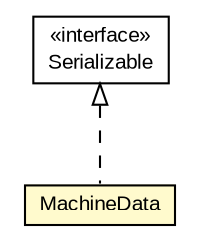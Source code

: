 #!/usr/local/bin/dot
#
# Class diagram 
# Generated by UMLGraph version R5_6-24-gf6e263 (http://www.umlgraph.org/)
#

digraph G {
	edge [fontname="arial",fontsize=10,labelfontname="arial",labelfontsize=10];
	node [fontname="arial",fontsize=10,shape=plaintext];
	nodesep=0.25;
	ranksep=0.5;
	// org.miloss.fgsms.services.interfaces.dataaccessservice.MachineData
	c758121 [label=<<table title="org.miloss.fgsms.services.interfaces.dataaccessservice.MachineData" border="0" cellborder="1" cellspacing="0" cellpadding="2" port="p" bgcolor="lemonChiffon" href="./MachineData.html">
		<tr><td><table border="0" cellspacing="0" cellpadding="1">
<tr><td align="center" balign="center"> MachineData </td></tr>
		</table></td></tr>
		</table>>, URL="./MachineData.html", fontname="arial", fontcolor="black", fontsize=10.0];
	//org.miloss.fgsms.services.interfaces.dataaccessservice.MachineData implements java.io.Serializable
	c759044:p -> c758121:p [dir=back,arrowtail=empty,style=dashed];
	// java.io.Serializable
	c759044 [label=<<table title="java.io.Serializable" border="0" cellborder="1" cellspacing="0" cellpadding="2" port="p" href="http://java.sun.com/j2se/1.4.2/docs/api/java/io/Serializable.html">
		<tr><td><table border="0" cellspacing="0" cellpadding="1">
<tr><td align="center" balign="center"> &#171;interface&#187; </td></tr>
<tr><td align="center" balign="center"> Serializable </td></tr>
		</table></td></tr>
		</table>>, URL="http://java.sun.com/j2se/1.4.2/docs/api/java/io/Serializable.html", fontname="arial", fontcolor="black", fontsize=10.0];
}

